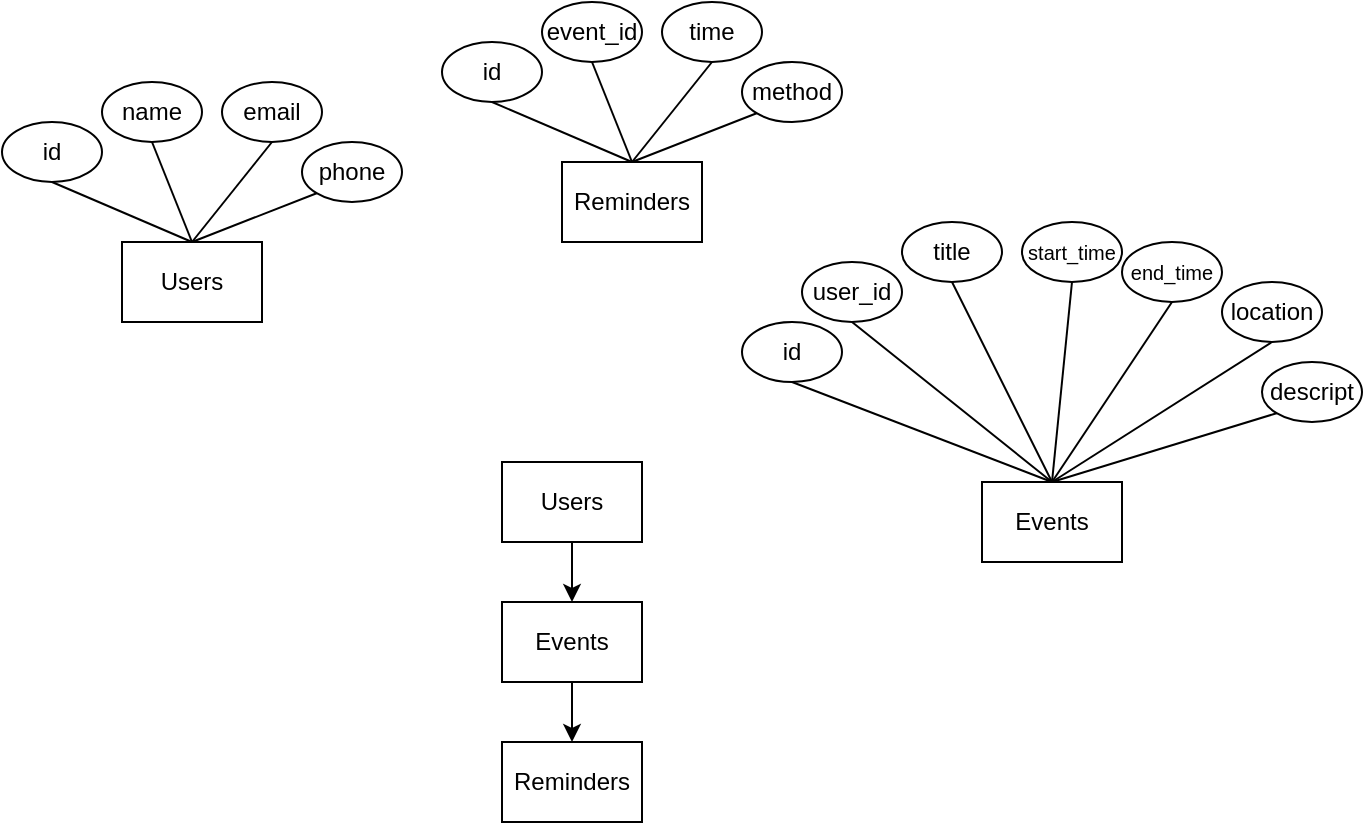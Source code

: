 <mxfile version="21.2.8" type="device">
  <diagram name="第 1 页" id="Z_g_YmzVnKUJVb2oB4T8">
    <mxGraphModel dx="1063" dy="512" grid="1" gridSize="10" guides="1" tooltips="1" connect="1" arrows="1" fold="1" page="1" pageScale="1" pageWidth="827" pageHeight="1169" math="0" shadow="0">
      <root>
        <mxCell id="0" />
        <mxCell id="1" parent="0" />
        <mxCell id="kN0vhUoXGCJYTy3KUj_a-1" value="Users" style="rounded=0;whiteSpace=wrap;html=1;" vertex="1" parent="1">
          <mxGeometry x="60" y="150" width="70" height="40" as="geometry" />
        </mxCell>
        <mxCell id="kN0vhUoXGCJYTy3KUj_a-4" value="id" style="ellipse;whiteSpace=wrap;html=1;" vertex="1" parent="1">
          <mxGeometry y="90" width="50" height="30" as="geometry" />
        </mxCell>
        <mxCell id="kN0vhUoXGCJYTy3KUj_a-5" value="name" style="ellipse;whiteSpace=wrap;html=1;" vertex="1" parent="1">
          <mxGeometry x="50" y="70" width="50" height="30" as="geometry" />
        </mxCell>
        <mxCell id="kN0vhUoXGCJYTy3KUj_a-6" value="email" style="ellipse;whiteSpace=wrap;html=1;" vertex="1" parent="1">
          <mxGeometry x="110" y="70" width="50" height="30" as="geometry" />
        </mxCell>
        <mxCell id="kN0vhUoXGCJYTy3KUj_a-7" value="phone" style="ellipse;whiteSpace=wrap;html=1;" vertex="1" parent="1">
          <mxGeometry x="150" y="100" width="50" height="30" as="geometry" />
        </mxCell>
        <mxCell id="kN0vhUoXGCJYTy3KUj_a-9" value="" style="endArrow=none;html=1;rounded=0;exitX=0.5;exitY=0;exitDx=0;exitDy=0;entryX=0.5;entryY=1;entryDx=0;entryDy=0;" edge="1" parent="1" source="kN0vhUoXGCJYTy3KUj_a-1" target="kN0vhUoXGCJYTy3KUj_a-4">
          <mxGeometry width="50" height="50" relative="1" as="geometry">
            <mxPoint x="-10" y="150" as="sourcePoint" />
            <mxPoint x="40" y="100" as="targetPoint" />
            <Array as="points" />
          </mxGeometry>
        </mxCell>
        <mxCell id="kN0vhUoXGCJYTy3KUj_a-10" value="" style="endArrow=none;html=1;rounded=0;exitX=0.5;exitY=0;exitDx=0;exitDy=0;entryX=0.5;entryY=1;entryDx=0;entryDy=0;" edge="1" parent="1" source="kN0vhUoXGCJYTy3KUj_a-1" target="kN0vhUoXGCJYTy3KUj_a-5">
          <mxGeometry width="50" height="50" relative="1" as="geometry">
            <mxPoint x="93" y="150" as="sourcePoint" />
            <mxPoint x="70" y="130" as="targetPoint" />
            <Array as="points" />
          </mxGeometry>
        </mxCell>
        <mxCell id="kN0vhUoXGCJYTy3KUj_a-11" value="" style="endArrow=none;html=1;rounded=0;exitX=0.5;exitY=0;exitDx=0;exitDy=0;entryX=0.5;entryY=1;entryDx=0;entryDy=0;" edge="1" parent="1" source="kN0vhUoXGCJYTy3KUj_a-1" target="kN0vhUoXGCJYTy3KUj_a-6">
          <mxGeometry width="50" height="50" relative="1" as="geometry">
            <mxPoint x="120" y="135" as="sourcePoint" />
            <mxPoint x="97" y="115" as="targetPoint" />
            <Array as="points" />
          </mxGeometry>
        </mxCell>
        <mxCell id="kN0vhUoXGCJYTy3KUj_a-12" value="" style="endArrow=none;html=1;rounded=0;exitX=0;exitY=1;exitDx=0;exitDy=0;entryX=0.5;entryY=0;entryDx=0;entryDy=0;" edge="1" parent="1" source="kN0vhUoXGCJYTy3KUj_a-7" target="kN0vhUoXGCJYTy3KUj_a-1">
          <mxGeometry width="50" height="50" relative="1" as="geometry">
            <mxPoint x="153" y="150" as="sourcePoint" />
            <mxPoint x="130" y="130" as="targetPoint" />
            <Array as="points" />
          </mxGeometry>
        </mxCell>
        <mxCell id="kN0vhUoXGCJYTy3KUj_a-13" value="Events" style="rounded=0;whiteSpace=wrap;html=1;" vertex="1" parent="1">
          <mxGeometry x="490" y="270" width="70" height="40" as="geometry" />
        </mxCell>
        <mxCell id="kN0vhUoXGCJYTy3KUj_a-14" value="id" style="ellipse;whiteSpace=wrap;html=1;" vertex="1" parent="1">
          <mxGeometry x="370" y="190" width="50" height="30" as="geometry" />
        </mxCell>
        <mxCell id="kN0vhUoXGCJYTy3KUj_a-15" value="user_id" style="ellipse;whiteSpace=wrap;html=1;" vertex="1" parent="1">
          <mxGeometry x="400" y="160" width="50" height="30" as="geometry" />
        </mxCell>
        <mxCell id="kN0vhUoXGCJYTy3KUj_a-16" value="title" style="ellipse;whiteSpace=wrap;html=1;" vertex="1" parent="1">
          <mxGeometry x="450" y="140" width="50" height="30" as="geometry" />
        </mxCell>
        <mxCell id="kN0vhUoXGCJYTy3KUj_a-17" value="&lt;font style=&quot;font-size: 10px;&quot;&gt;start_time&lt;/font&gt;" style="ellipse;whiteSpace=wrap;html=1;" vertex="1" parent="1">
          <mxGeometry x="510" y="140" width="50" height="30" as="geometry" />
        </mxCell>
        <mxCell id="kN0vhUoXGCJYTy3KUj_a-18" value="" style="endArrow=none;html=1;rounded=0;exitX=0.5;exitY=0;exitDx=0;exitDy=0;entryX=0.5;entryY=1;entryDx=0;entryDy=0;" edge="1" parent="1" source="kN0vhUoXGCJYTy3KUj_a-13" target="kN0vhUoXGCJYTy3KUj_a-14">
          <mxGeometry width="50" height="50" relative="1" as="geometry">
            <mxPoint x="404" y="240" as="sourcePoint" />
            <mxPoint x="454" y="190" as="targetPoint" />
            <Array as="points" />
          </mxGeometry>
        </mxCell>
        <mxCell id="kN0vhUoXGCJYTy3KUj_a-19" value="" style="endArrow=none;html=1;rounded=0;exitX=0.5;exitY=0;exitDx=0;exitDy=0;entryX=0.5;entryY=1;entryDx=0;entryDy=0;" edge="1" parent="1" source="kN0vhUoXGCJYTy3KUj_a-13" target="kN0vhUoXGCJYTy3KUj_a-15">
          <mxGeometry width="50" height="50" relative="1" as="geometry">
            <mxPoint x="507" y="240" as="sourcePoint" />
            <mxPoint x="484" y="220" as="targetPoint" />
            <Array as="points" />
          </mxGeometry>
        </mxCell>
        <mxCell id="kN0vhUoXGCJYTy3KUj_a-20" value="" style="endArrow=none;html=1;rounded=0;exitX=0.5;exitY=0;exitDx=0;exitDy=0;entryX=0.5;entryY=1;entryDx=0;entryDy=0;" edge="1" parent="1" source="kN0vhUoXGCJYTy3KUj_a-13" target="kN0vhUoXGCJYTy3KUj_a-16">
          <mxGeometry width="50" height="50" relative="1" as="geometry">
            <mxPoint x="534" y="225" as="sourcePoint" />
            <mxPoint x="511" y="205" as="targetPoint" />
            <Array as="points" />
          </mxGeometry>
        </mxCell>
        <mxCell id="kN0vhUoXGCJYTy3KUj_a-21" value="" style="endArrow=none;html=1;rounded=0;exitX=0.5;exitY=1;exitDx=0;exitDy=0;entryX=0.5;entryY=0;entryDx=0;entryDy=0;" edge="1" parent="1" source="kN0vhUoXGCJYTy3KUj_a-17" target="kN0vhUoXGCJYTy3KUj_a-13">
          <mxGeometry width="50" height="50" relative="1" as="geometry">
            <mxPoint x="567" y="240" as="sourcePoint" />
            <mxPoint x="544" y="220" as="targetPoint" />
            <Array as="points" />
          </mxGeometry>
        </mxCell>
        <mxCell id="kN0vhUoXGCJYTy3KUj_a-28" value="&lt;font style=&quot;font-size: 10px;&quot;&gt;end_time&lt;/font&gt;" style="ellipse;whiteSpace=wrap;html=1;" vertex="1" parent="1">
          <mxGeometry x="560" y="150" width="50" height="30" as="geometry" />
        </mxCell>
        <mxCell id="kN0vhUoXGCJYTy3KUj_a-29" value="location" style="ellipse;whiteSpace=wrap;html=1;" vertex="1" parent="1">
          <mxGeometry x="610" y="170" width="50" height="30" as="geometry" />
        </mxCell>
        <mxCell id="kN0vhUoXGCJYTy3KUj_a-30" value="descript" style="ellipse;whiteSpace=wrap;html=1;" vertex="1" parent="1">
          <mxGeometry x="630" y="210" width="50" height="30" as="geometry" />
        </mxCell>
        <mxCell id="kN0vhUoXGCJYTy3KUj_a-31" value="" style="endArrow=none;html=1;rounded=0;exitX=0.5;exitY=0;exitDx=0;exitDy=0;entryX=0.5;entryY=1;entryDx=0;entryDy=0;" edge="1" parent="1" target="kN0vhUoXGCJYTy3KUj_a-28" source="kN0vhUoXGCJYTy3KUj_a-13">
          <mxGeometry width="50" height="50" relative="1" as="geometry">
            <mxPoint x="605" y="240" as="sourcePoint" />
            <mxPoint x="580" y="210" as="targetPoint" />
            <Array as="points" />
          </mxGeometry>
        </mxCell>
        <mxCell id="kN0vhUoXGCJYTy3KUj_a-32" value="" style="endArrow=none;html=1;rounded=0;exitX=0.5;exitY=0;exitDx=0;exitDy=0;entryX=0.5;entryY=1;entryDx=0;entryDy=0;" edge="1" parent="1" target="kN0vhUoXGCJYTy3KUj_a-29" source="kN0vhUoXGCJYTy3KUj_a-13">
          <mxGeometry width="50" height="50" relative="1" as="geometry">
            <mxPoint x="605" y="240" as="sourcePoint" />
            <mxPoint x="607" y="195" as="targetPoint" />
            <Array as="points" />
          </mxGeometry>
        </mxCell>
        <mxCell id="kN0vhUoXGCJYTy3KUj_a-33" value="" style="endArrow=none;html=1;rounded=0;exitX=0;exitY=1;exitDx=0;exitDy=0;entryX=0.5;entryY=0;entryDx=0;entryDy=0;" edge="1" parent="1" source="kN0vhUoXGCJYTy3KUj_a-30" target="kN0vhUoXGCJYTy3KUj_a-13">
          <mxGeometry width="50" height="50" relative="1" as="geometry">
            <mxPoint x="663" y="230" as="sourcePoint" />
            <mxPoint x="605" y="240" as="targetPoint" />
            <Array as="points" />
          </mxGeometry>
        </mxCell>
        <mxCell id="kN0vhUoXGCJYTy3KUj_a-34" value="Reminders" style="rounded=0;whiteSpace=wrap;html=1;" vertex="1" parent="1">
          <mxGeometry x="280" y="110" width="70" height="40" as="geometry" />
        </mxCell>
        <mxCell id="kN0vhUoXGCJYTy3KUj_a-35" value="id" style="ellipse;whiteSpace=wrap;html=1;" vertex="1" parent="1">
          <mxGeometry x="220" y="50" width="50" height="30" as="geometry" />
        </mxCell>
        <mxCell id="kN0vhUoXGCJYTy3KUj_a-36" value="event_id" style="ellipse;whiteSpace=wrap;html=1;" vertex="1" parent="1">
          <mxGeometry x="270" y="30" width="50" height="30" as="geometry" />
        </mxCell>
        <mxCell id="kN0vhUoXGCJYTy3KUj_a-37" value="time" style="ellipse;whiteSpace=wrap;html=1;" vertex="1" parent="1">
          <mxGeometry x="330" y="30" width="50" height="30" as="geometry" />
        </mxCell>
        <mxCell id="kN0vhUoXGCJYTy3KUj_a-38" value="method" style="ellipse;whiteSpace=wrap;html=1;" vertex="1" parent="1">
          <mxGeometry x="370" y="60" width="50" height="30" as="geometry" />
        </mxCell>
        <mxCell id="kN0vhUoXGCJYTy3KUj_a-39" value="" style="endArrow=none;html=1;rounded=0;exitX=0.5;exitY=0;exitDx=0;exitDy=0;entryX=0.5;entryY=1;entryDx=0;entryDy=0;" edge="1" parent="1" source="kN0vhUoXGCJYTy3KUj_a-34" target="kN0vhUoXGCJYTy3KUj_a-35">
          <mxGeometry width="50" height="50" relative="1" as="geometry">
            <mxPoint x="210" y="110" as="sourcePoint" />
            <mxPoint x="260" y="60" as="targetPoint" />
            <Array as="points" />
          </mxGeometry>
        </mxCell>
        <mxCell id="kN0vhUoXGCJYTy3KUj_a-40" value="" style="endArrow=none;html=1;rounded=0;exitX=0.5;exitY=0;exitDx=0;exitDy=0;entryX=0.5;entryY=1;entryDx=0;entryDy=0;" edge="1" parent="1" source="kN0vhUoXGCJYTy3KUj_a-34" target="kN0vhUoXGCJYTy3KUj_a-36">
          <mxGeometry width="50" height="50" relative="1" as="geometry">
            <mxPoint x="313" y="110" as="sourcePoint" />
            <mxPoint x="290" y="90" as="targetPoint" />
            <Array as="points" />
          </mxGeometry>
        </mxCell>
        <mxCell id="kN0vhUoXGCJYTy3KUj_a-41" value="" style="endArrow=none;html=1;rounded=0;exitX=0.5;exitY=0;exitDx=0;exitDy=0;entryX=0.5;entryY=1;entryDx=0;entryDy=0;" edge="1" parent="1" source="kN0vhUoXGCJYTy3KUj_a-34" target="kN0vhUoXGCJYTy3KUj_a-37">
          <mxGeometry width="50" height="50" relative="1" as="geometry">
            <mxPoint x="340" y="95" as="sourcePoint" />
            <mxPoint x="317" y="75" as="targetPoint" />
            <Array as="points" />
          </mxGeometry>
        </mxCell>
        <mxCell id="kN0vhUoXGCJYTy3KUj_a-42" value="" style="endArrow=none;html=1;rounded=0;exitX=0;exitY=1;exitDx=0;exitDy=0;entryX=0.5;entryY=0;entryDx=0;entryDy=0;" edge="1" parent="1" source="kN0vhUoXGCJYTy3KUj_a-38" target="kN0vhUoXGCJYTy3KUj_a-34">
          <mxGeometry width="50" height="50" relative="1" as="geometry">
            <mxPoint x="373" y="110" as="sourcePoint" />
            <mxPoint x="350" y="90" as="targetPoint" />
            <Array as="points" />
          </mxGeometry>
        </mxCell>
        <mxCell id="kN0vhUoXGCJYTy3KUj_a-48" value="" style="edgeStyle=orthogonalEdgeStyle;rounded=0;orthogonalLoop=1;jettySize=auto;html=1;" edge="1" parent="1" source="kN0vhUoXGCJYTy3KUj_a-43" target="kN0vhUoXGCJYTy3KUj_a-45">
          <mxGeometry relative="1" as="geometry" />
        </mxCell>
        <mxCell id="kN0vhUoXGCJYTy3KUj_a-43" value="Users" style="rounded=0;whiteSpace=wrap;html=1;" vertex="1" parent="1">
          <mxGeometry x="250" y="260" width="70" height="40" as="geometry" />
        </mxCell>
        <mxCell id="kN0vhUoXGCJYTy3KUj_a-44" value="Reminders" style="rounded=0;whiteSpace=wrap;html=1;" vertex="1" parent="1">
          <mxGeometry x="250" y="400" width="70" height="40" as="geometry" />
        </mxCell>
        <mxCell id="kN0vhUoXGCJYTy3KUj_a-49" value="" style="edgeStyle=orthogonalEdgeStyle;rounded=0;orthogonalLoop=1;jettySize=auto;html=1;" edge="1" parent="1" source="kN0vhUoXGCJYTy3KUj_a-45" target="kN0vhUoXGCJYTy3KUj_a-44">
          <mxGeometry relative="1" as="geometry" />
        </mxCell>
        <mxCell id="kN0vhUoXGCJYTy3KUj_a-45" value="Events" style="rounded=0;whiteSpace=wrap;html=1;" vertex="1" parent="1">
          <mxGeometry x="250" y="330" width="70" height="40" as="geometry" />
        </mxCell>
      </root>
    </mxGraphModel>
  </diagram>
</mxfile>
